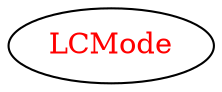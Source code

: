 digraph dependencyGraph {
 concentrate=true;
 ranksep="2.0";
 rankdir="LR"; 
 splines="ortho";
"LCMode" [fontcolor="red"];
}